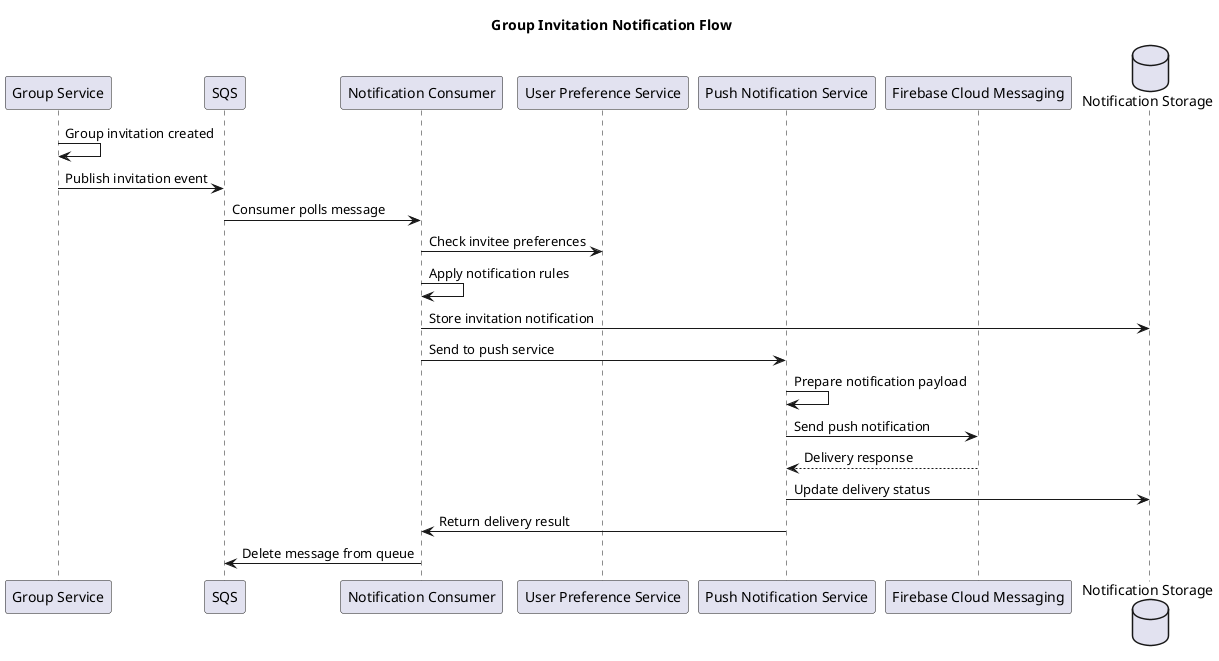 @startuml
title Group Invitation Notification Flow

participant "Group Service" as Group
participant "SQS" as SQS
participant "Notification Consumer" as Consumer
participant "User Preference Service" as Prefs
participant "Push Notification Service" as Push
participant "Firebase Cloud Messaging" as FCM
database "Notification Storage" as DB

Group -> Group: Group invitation created
Group -> SQS: Publish invitation event
SQS -> Consumer: Consumer polls message
Consumer -> Prefs: Check invitee preferences
Consumer -> Consumer: Apply notification rules
Consumer -> DB: Store invitation notification
Consumer -> Push: Send to push service
Push -> Push: Prepare notification payload
Push -> FCM: Send push notification
FCM --> Push: Delivery response
Push -> DB: Update delivery status
Push -> Consumer: Return delivery result
Consumer -> SQS: Delete message from queue
@enduml
